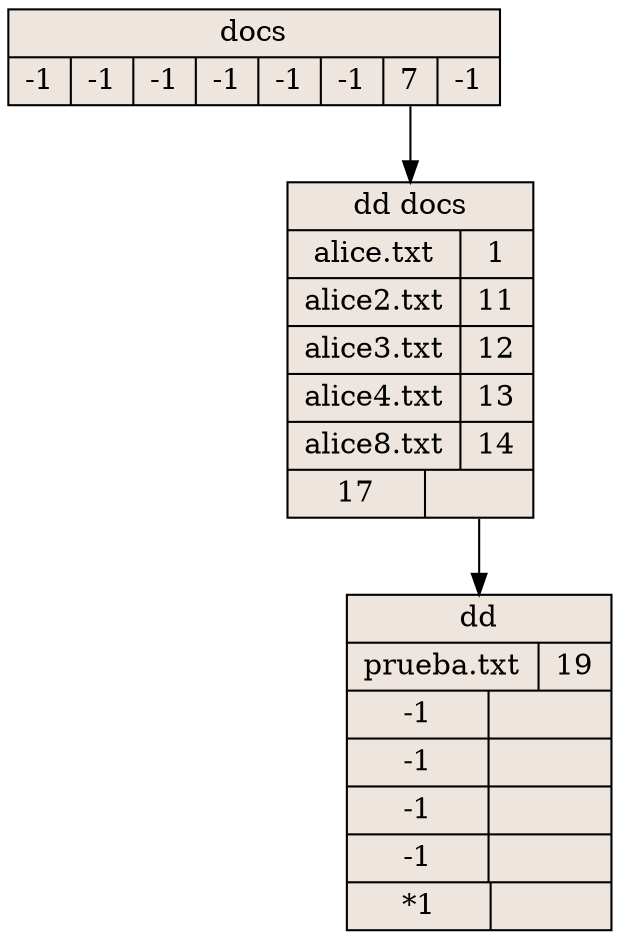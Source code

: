 digraph grafica{
rankdir=TB;
node [shape = record, style=filled, fillcolor=seashell2];
nodo7:f6 -> node7
nodo7[ shape=record, label ="{docs|{<f0> -1|<f1>-1|<f2> -1|<f3> -1|<f4> -1|<f5>-1|<f6>7|<f7> -1}}"];
node7[shape=record, label="{ dd docs|{<f0> alice.txt| <f1> 1} |{<f1> alice2.txt| <f2> 11} |{<f2> alice3.txt| <f3> 12} |{<f3> alice4.txt| <f4> 13} |{<f4> alice8.txt| <f5> 14} |{17 | <f10>  }}"];
node7:f10 -> node17
node17[shape=record, label="{ dd |{<f0> prueba.txt| <f1> 19} |{-1 | } |{-1 | } |{-1 | } |{-1 | } |{*1 | <f10>  }}"];


}